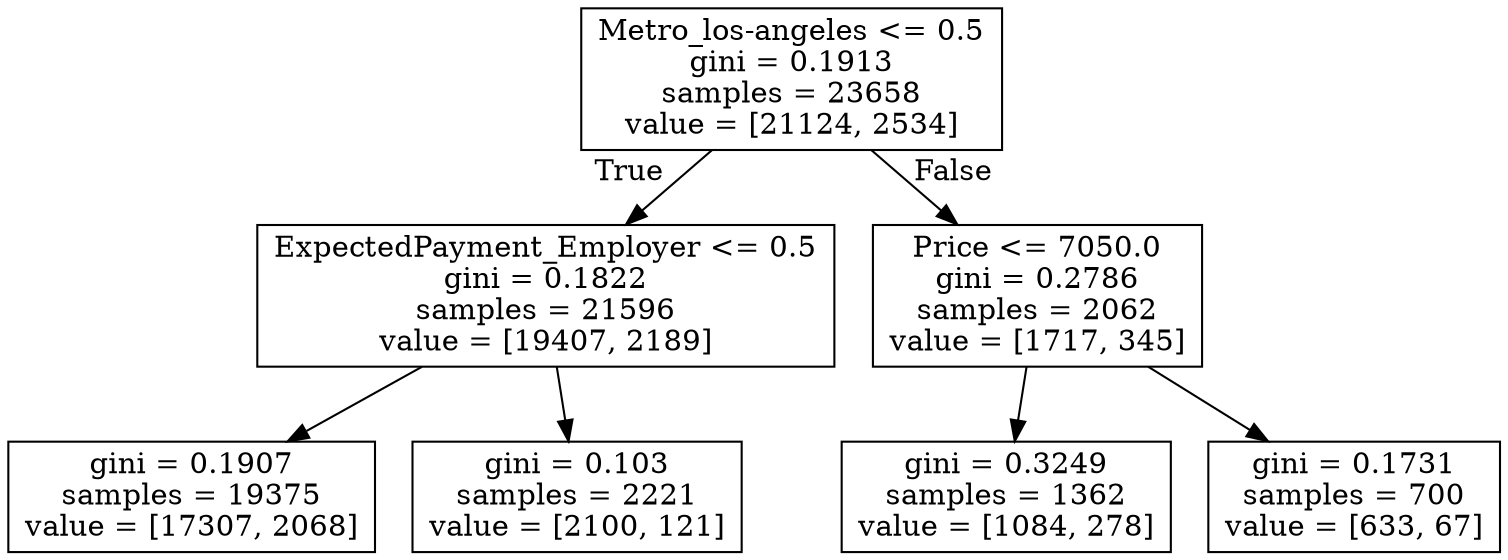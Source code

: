 digraph Tree {
node [shape=box] ;
0 [label="Metro_los-angeles <= 0.5\ngini = 0.1913\nsamples = 23658\nvalue = [21124, 2534]"] ;
1 [label="ExpectedPayment_Employer <= 0.5\ngini = 0.1822\nsamples = 21596\nvalue = [19407, 2189]"] ;
0 -> 1 [labeldistance=2.5, labelangle=45, headlabel="True"] ;
2 [label="gini = 0.1907\nsamples = 19375\nvalue = [17307, 2068]"] ;
1 -> 2 ;
3 [label="gini = 0.103\nsamples = 2221\nvalue = [2100, 121]"] ;
1 -> 3 ;
4 [label="Price <= 7050.0\ngini = 0.2786\nsamples = 2062\nvalue = [1717, 345]"] ;
0 -> 4 [labeldistance=2.5, labelangle=-45, headlabel="False"] ;
5 [label="gini = 0.3249\nsamples = 1362\nvalue = [1084, 278]"] ;
4 -> 5 ;
6 [label="gini = 0.1731\nsamples = 700\nvalue = [633, 67]"] ;
4 -> 6 ;
}